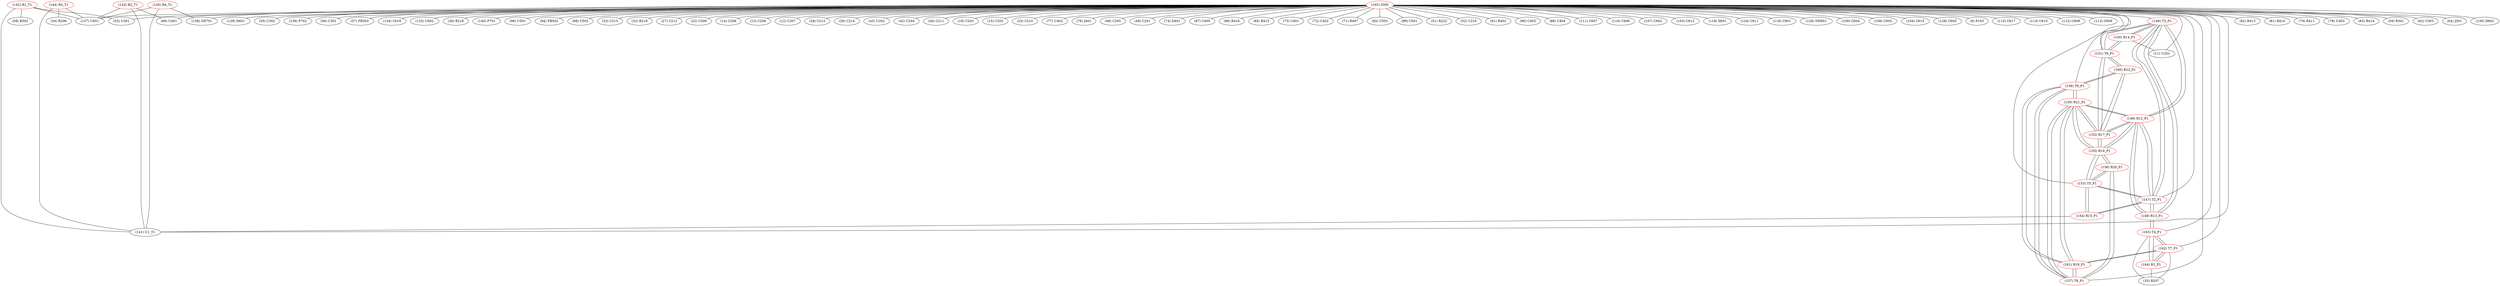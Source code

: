 graph {
	142 [label="(142) R1_T1" color=red]
	53 [label="(53) U301"]
	137 [label="(137) U601"]
	58 [label="(58) R302"]
	141 [label="(141) U1_T1"]
	143 [label="(143) R2_T1" color=red]
	137 [label="(137) U601"]
	89 [label="(89) U401"]
	141 [label="(141) U1_T1"]
	144 [label="(144) R3_T1" color=red]
	34 [label="(34) R206"]
	137 [label="(137) U601"]
	141 [label="(141) U1_T1"]
	145 [label="(145) R4_T1" color=red]
	137 [label="(137) U601"]
	138 [label="(138) SH701"]
	141 [label="(141) U1_T1"]
	146 [label="(146) T3_P1" color=red]
	150 [label="(150) R14_P1"]
	151 [label="(151) T6_P1"]
	149 [label="(149) R13_P1"]
	148 [label="(148) R12_P1"]
	147 [label="(147) T2_P1"]
	147 [label="(147) T2_P1" color=red]
	149 [label="(149) R13_P1"]
	146 [label="(146) T3_P1"]
	148 [label="(148) R12_P1"]
	153 [label="(153) T5_P1"]
	154 [label="(154) R15_P1"]
	148 [label="(148) R12_P1" color=red]
	159 [label="(159) R21_P1"]
	155 [label="(155) R16_P1"]
	152 [label="(152) R17_P1"]
	149 [label="(149) R13_P1"]
	146 [label="(146) T3_P1"]
	147 [label="(147) T2_P1"]
	149 [label="(149) R13_P1" color=red]
	163 [label="(163) T4_P1"]
	146 [label="(146) T3_P1"]
	148 [label="(148) R12_P1"]
	147 [label="(147) T2_P1"]
	150 [label="(150) R14_P1" color=red]
	11 [label="(11) U201"]
	146 [label="(146) T3_P1"]
	151 [label="(151) T6_P1"]
	151 [label="(151) T6_P1" color=red]
	150 [label="(150) R14_P1"]
	146 [label="(146) T3_P1"]
	160 [label="(160) R22_P1"]
	152 [label="(152) R17_P1"]
	152 [label="(152) R17_P1" color=red]
	159 [label="(159) R21_P1"]
	155 [label="(155) R16_P1"]
	148 [label="(148) R12_P1"]
	160 [label="(160) R22_P1"]
	151 [label="(151) T6_P1"]
	153 [label="(153) T5_P1" color=red]
	147 [label="(147) T2_P1"]
	154 [label="(154) R15_P1"]
	155 [label="(155) R16_P1"]
	156 [label="(156) R20_P1"]
	154 [label="(154) R15_P1" color=red]
	141 [label="(141) U1_T1"]
	147 [label="(147) T2_P1"]
	153 [label="(153) T5_P1"]
	155 [label="(155) R16_P1" color=red]
	159 [label="(159) R21_P1"]
	148 [label="(148) R12_P1"]
	152 [label="(152) R17_P1"]
	153 [label="(153) T5_P1"]
	156 [label="(156) R20_P1"]
	156 [label="(156) R20_P1" color=red]
	157 [label="(157) T8_P1"]
	155 [label="(155) R16_P1"]
	153 [label="(153) T5_P1"]
	157 [label="(157) T8_P1" color=red]
	158 [label="(158) T9_P1"]
	159 [label="(159) R21_P1"]
	161 [label="(161) R19_P1"]
	156 [label="(156) R20_P1"]
	158 [label="(158) T9_P1" color=red]
	160 [label="(160) R22_P1"]
	159 [label="(159) R21_P1"]
	157 [label="(157) T8_P1"]
	161 [label="(161) R19_P1"]
	159 [label="(159) R21_P1" color=red]
	155 [label="(155) R16_P1"]
	148 [label="(148) R12_P1"]
	152 [label="(152) R17_P1"]
	158 [label="(158) T9_P1"]
	157 [label="(157) T8_P1"]
	161 [label="(161) R19_P1"]
	160 [label="(160) R22_P1" color=red]
	158 [label="(158) T9_P1"]
	151 [label="(151) T6_P1"]
	152 [label="(152) R17_P1"]
	161 [label="(161) R19_P1" color=red]
	158 [label="(158) T9_P1"]
	159 [label="(159) R21_P1"]
	157 [label="(157) T8_P1"]
	162 [label="(162) T7_P1"]
	162 [label="(162) T7_P1" color=red]
	164 [label="(164) R1_P1"]
	163 [label="(163) T4_P1"]
	35 [label="(35) R207"]
	161 [label="(161) R19_P1"]
	163 [label="(163) T4_P1" color=red]
	149 [label="(149) R13_P1"]
	164 [label="(164) R1_P1"]
	162 [label="(162) T7_P1"]
	35 [label="(35) R207"]
	164 [label="(164) R1_P1" color=red]
	163 [label="(163) T4_P1"]
	162 [label="(162) T7_P1"]
	35 [label="(35) R207"]
	165 [label="(165) GND" color=red]
	82 [label="(82) R413"]
	81 [label="(81) R410"]
	79 [label="(79) R411"]
	78 [label="(78) U403"]
	138 [label="(138) SH701"]
	83 [label="(83) R414"]
	59 [label="(59) R301"]
	62 [label="(62) C303"]
	137 [label="(137) U601"]
	64 [label="(64) J301"]
	130 [label="(130) D602"]
	129 [label="(129) D601"]
	55 [label="(55) C302"]
	139 [label="(139) P702"]
	56 [label="(56) C301"]
	57 [label="(57) FB302"]
	53 [label="(53) U301"]
	134 [label="(134) C618"]
	133 [label="(133) U602"]
	30 [label="(30) R218"]
	140 [label="(140) P701"]
	96 [label="(96) U501"]
	94 [label="(94) FB502"]
	98 [label="(98) C502"]
	33 [label="(33) C215"]
	32 [label="(32) R219"]
	27 [label="(27) C212"]
	22 [label="(22) C209"]
	11 [label="(11) U201"]
	14 [label="(14) C206"]
	13 [label="(13) C208"]
	12 [label="(12) C207"]
	28 [label="(28) C213"]
	29 [label="(29) C214"]
	43 [label="(43) U202"]
	42 [label="(42) C204"]
	26 [label="(26) C211"]
	16 [label="(16) C203"]
	15 [label="(15) C202"]
	25 [label="(25) C210"]
	77 [label="(77) U402"]
	76 [label="(76) J401"]
	48 [label="(48) C205"]
	49 [label="(49) C201"]
	74 [label="(74) D401"]
	87 [label="(87) C405"]
	86 [label="(86) R416"]
	85 [label="(85) R415"]
	73 [label="(73) C401"]
	72 [label="(72) C402"]
	71 [label="(71) R407"]
	92 [label="(92) C503"]
	99 [label="(99) C501"]
	51 [label="(51) R222"]
	52 [label="(52) C216"]
	91 [label="(91) R402"]
	90 [label="(90) C403"]
	89 [label="(89) U401"]
	88 [label="(88) C404"]
	111 [label="(111) C607"]
	110 [label="(110) C606"]
	107 [label="(107) C602"]
	103 [label="(103) C612"]
	118 [label="(118) X601"]
	124 [label="(124) C611"]
	119 [label="(119) C601"]
	126 [label="(126) SW601"]
	109 [label="(109) C604"]
	108 [label="(108) C603"]
	104 [label="(104) C615"]
	128 [label="(128) C605"]
	9 [label="(9) P103"]
	115 [label="(115) C617"]
	114 [label="(114) C610"]
	112 [label="(112) C608"]
	113 [label="(113) C609"]
	141 [label="(141) U1_T1"]
	146 [label="(146) T3_P1"]
	163 [label="(163) T4_P1"]
	162 [label="(162) T7_P1"]
	153 [label="(153) T5_P1"]
	158 [label="(158) T9_P1"]
	157 [label="(157) T8_P1"]
	151 [label="(151) T6_P1"]
	147 [label="(147) T2_P1"]
	142 -- 53
	142 -- 137
	142 -- 58
	142 -- 141
	143 -- 137
	143 -- 89
	143 -- 141
	144 -- 34
	144 -- 137
	144 -- 141
	145 -- 137
	145 -- 138
	145 -- 141
	146 -- 150
	146 -- 151
	146 -- 149
	146 -- 148
	146 -- 147
	147 -- 149
	147 -- 146
	147 -- 148
	147 -- 153
	147 -- 154
	148 -- 159
	148 -- 155
	148 -- 152
	148 -- 149
	148 -- 146
	148 -- 147
	149 -- 163
	149 -- 146
	149 -- 148
	149 -- 147
	150 -- 11
	150 -- 146
	150 -- 151
	151 -- 150
	151 -- 146
	151 -- 160
	151 -- 152
	152 -- 159
	152 -- 155
	152 -- 148
	152 -- 160
	152 -- 151
	153 -- 147
	153 -- 154
	153 -- 155
	153 -- 156
	154 -- 141
	154 -- 147
	154 -- 153
	155 -- 159
	155 -- 148
	155 -- 152
	155 -- 153
	155 -- 156
	156 -- 157
	156 -- 155
	156 -- 153
	157 -- 158
	157 -- 159
	157 -- 161
	157 -- 156
	158 -- 160
	158 -- 159
	158 -- 157
	158 -- 161
	159 -- 155
	159 -- 148
	159 -- 152
	159 -- 158
	159 -- 157
	159 -- 161
	160 -- 158
	160 -- 151
	160 -- 152
	161 -- 158
	161 -- 159
	161 -- 157
	161 -- 162
	162 -- 164
	162 -- 163
	162 -- 35
	162 -- 161
	163 -- 149
	163 -- 164
	163 -- 162
	163 -- 35
	164 -- 163
	164 -- 162
	164 -- 35
	165 -- 82
	165 -- 81
	165 -- 79
	165 -- 78
	165 -- 138
	165 -- 83
	165 -- 59
	165 -- 62
	165 -- 137
	165 -- 64
	165 -- 130
	165 -- 129
	165 -- 55
	165 -- 139
	165 -- 56
	165 -- 57
	165 -- 53
	165 -- 134
	165 -- 133
	165 -- 30
	165 -- 140
	165 -- 96
	165 -- 94
	165 -- 98
	165 -- 33
	165 -- 32
	165 -- 27
	165 -- 22
	165 -- 11
	165 -- 14
	165 -- 13
	165 -- 12
	165 -- 28
	165 -- 29
	165 -- 43
	165 -- 42
	165 -- 26
	165 -- 16
	165 -- 15
	165 -- 25
	165 -- 77
	165 -- 76
	165 -- 48
	165 -- 49
	165 -- 74
	165 -- 87
	165 -- 86
	165 -- 85
	165 -- 73
	165 -- 72
	165 -- 71
	165 -- 92
	165 -- 99
	165 -- 51
	165 -- 52
	165 -- 91
	165 -- 90
	165 -- 89
	165 -- 88
	165 -- 111
	165 -- 110
	165 -- 107
	165 -- 103
	165 -- 118
	165 -- 124
	165 -- 119
	165 -- 126
	165 -- 109
	165 -- 108
	165 -- 104
	165 -- 128
	165 -- 9
	165 -- 115
	165 -- 114
	165 -- 112
	165 -- 113
	165 -- 141
	165 -- 146
	165 -- 163
	165 -- 162
	165 -- 153
	165 -- 158
	165 -- 157
	165 -- 151
	165 -- 147
}